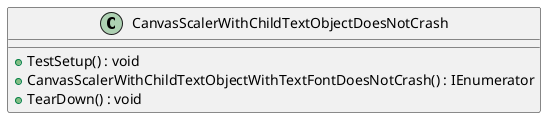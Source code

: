 @startuml
class CanvasScalerWithChildTextObjectDoesNotCrash {
    + TestSetup() : void
    + CanvasScalerWithChildTextObjectWithTextFontDoesNotCrash() : IEnumerator
    + TearDown() : void
}
@enduml
